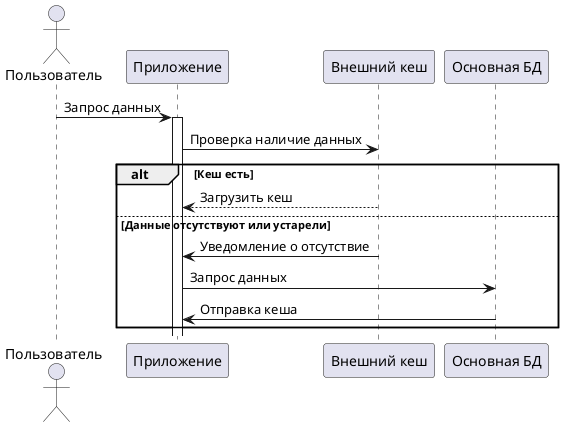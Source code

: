 @startuml
actor Пользователь
participant "Приложение" as App
participant "Внешний кеш" as Cache
participant "Основная БД" as Database

Пользователь -> App: Запрос данных
activate App
App -> Cache: Проверка наличие данных
alt Кеш есть
Cache --> App : Загрузить кеш
else Данные отсутствуют или устарели
Cache -> App : Уведомление о отсутствие
App -> Database : Запрос данных
Database -> App : Отправка кеша
end





@enduml